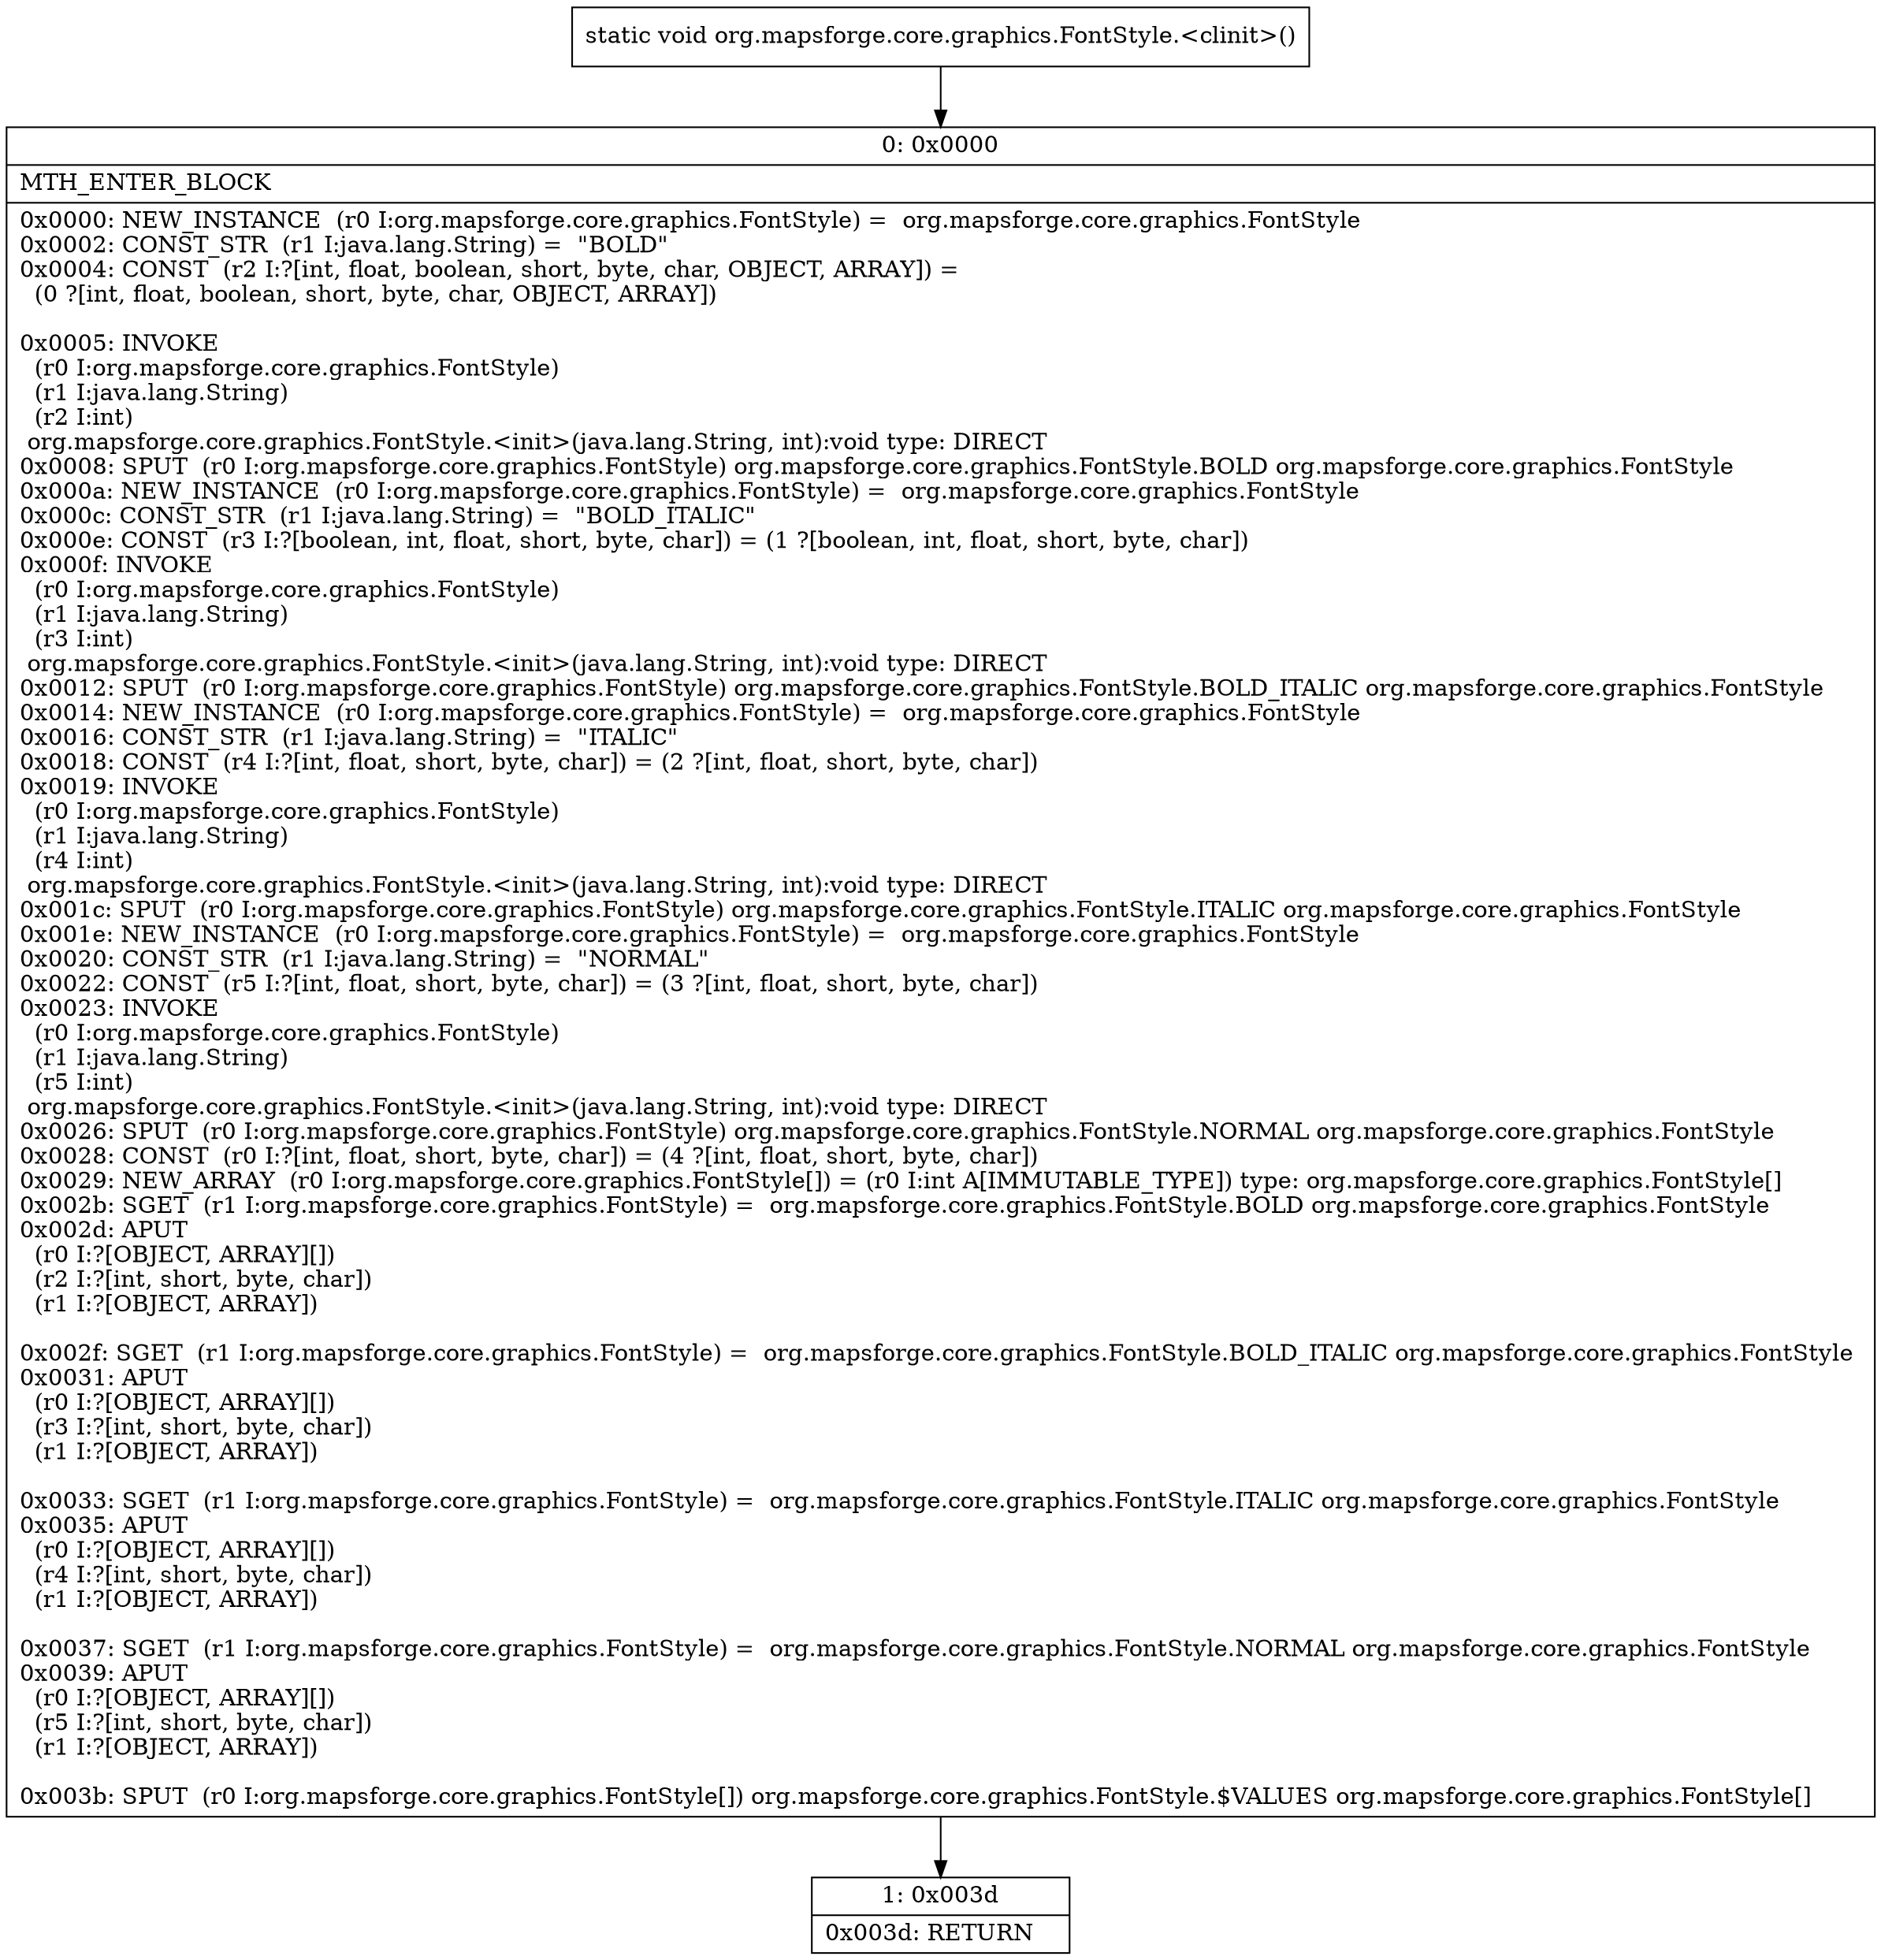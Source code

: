 digraph "CFG fororg.mapsforge.core.graphics.FontStyle.\<clinit\>()V" {
Node_0 [shape=record,label="{0\:\ 0x0000|MTH_ENTER_BLOCK\l|0x0000: NEW_INSTANCE  (r0 I:org.mapsforge.core.graphics.FontStyle) =  org.mapsforge.core.graphics.FontStyle \l0x0002: CONST_STR  (r1 I:java.lang.String) =  \"BOLD\" \l0x0004: CONST  (r2 I:?[int, float, boolean, short, byte, char, OBJECT, ARRAY]) = \l  (0 ?[int, float, boolean, short, byte, char, OBJECT, ARRAY])\l \l0x0005: INVOKE  \l  (r0 I:org.mapsforge.core.graphics.FontStyle)\l  (r1 I:java.lang.String)\l  (r2 I:int)\l org.mapsforge.core.graphics.FontStyle.\<init\>(java.lang.String, int):void type: DIRECT \l0x0008: SPUT  (r0 I:org.mapsforge.core.graphics.FontStyle) org.mapsforge.core.graphics.FontStyle.BOLD org.mapsforge.core.graphics.FontStyle \l0x000a: NEW_INSTANCE  (r0 I:org.mapsforge.core.graphics.FontStyle) =  org.mapsforge.core.graphics.FontStyle \l0x000c: CONST_STR  (r1 I:java.lang.String) =  \"BOLD_ITALIC\" \l0x000e: CONST  (r3 I:?[boolean, int, float, short, byte, char]) = (1 ?[boolean, int, float, short, byte, char]) \l0x000f: INVOKE  \l  (r0 I:org.mapsforge.core.graphics.FontStyle)\l  (r1 I:java.lang.String)\l  (r3 I:int)\l org.mapsforge.core.graphics.FontStyle.\<init\>(java.lang.String, int):void type: DIRECT \l0x0012: SPUT  (r0 I:org.mapsforge.core.graphics.FontStyle) org.mapsforge.core.graphics.FontStyle.BOLD_ITALIC org.mapsforge.core.graphics.FontStyle \l0x0014: NEW_INSTANCE  (r0 I:org.mapsforge.core.graphics.FontStyle) =  org.mapsforge.core.graphics.FontStyle \l0x0016: CONST_STR  (r1 I:java.lang.String) =  \"ITALIC\" \l0x0018: CONST  (r4 I:?[int, float, short, byte, char]) = (2 ?[int, float, short, byte, char]) \l0x0019: INVOKE  \l  (r0 I:org.mapsforge.core.graphics.FontStyle)\l  (r1 I:java.lang.String)\l  (r4 I:int)\l org.mapsforge.core.graphics.FontStyle.\<init\>(java.lang.String, int):void type: DIRECT \l0x001c: SPUT  (r0 I:org.mapsforge.core.graphics.FontStyle) org.mapsforge.core.graphics.FontStyle.ITALIC org.mapsforge.core.graphics.FontStyle \l0x001e: NEW_INSTANCE  (r0 I:org.mapsforge.core.graphics.FontStyle) =  org.mapsforge.core.graphics.FontStyle \l0x0020: CONST_STR  (r1 I:java.lang.String) =  \"NORMAL\" \l0x0022: CONST  (r5 I:?[int, float, short, byte, char]) = (3 ?[int, float, short, byte, char]) \l0x0023: INVOKE  \l  (r0 I:org.mapsforge.core.graphics.FontStyle)\l  (r1 I:java.lang.String)\l  (r5 I:int)\l org.mapsforge.core.graphics.FontStyle.\<init\>(java.lang.String, int):void type: DIRECT \l0x0026: SPUT  (r0 I:org.mapsforge.core.graphics.FontStyle) org.mapsforge.core.graphics.FontStyle.NORMAL org.mapsforge.core.graphics.FontStyle \l0x0028: CONST  (r0 I:?[int, float, short, byte, char]) = (4 ?[int, float, short, byte, char]) \l0x0029: NEW_ARRAY  (r0 I:org.mapsforge.core.graphics.FontStyle[]) = (r0 I:int A[IMMUTABLE_TYPE]) type: org.mapsforge.core.graphics.FontStyle[] \l0x002b: SGET  (r1 I:org.mapsforge.core.graphics.FontStyle) =  org.mapsforge.core.graphics.FontStyle.BOLD org.mapsforge.core.graphics.FontStyle \l0x002d: APUT  \l  (r0 I:?[OBJECT, ARRAY][])\l  (r2 I:?[int, short, byte, char])\l  (r1 I:?[OBJECT, ARRAY])\l \l0x002f: SGET  (r1 I:org.mapsforge.core.graphics.FontStyle) =  org.mapsforge.core.graphics.FontStyle.BOLD_ITALIC org.mapsforge.core.graphics.FontStyle \l0x0031: APUT  \l  (r0 I:?[OBJECT, ARRAY][])\l  (r3 I:?[int, short, byte, char])\l  (r1 I:?[OBJECT, ARRAY])\l \l0x0033: SGET  (r1 I:org.mapsforge.core.graphics.FontStyle) =  org.mapsforge.core.graphics.FontStyle.ITALIC org.mapsforge.core.graphics.FontStyle \l0x0035: APUT  \l  (r0 I:?[OBJECT, ARRAY][])\l  (r4 I:?[int, short, byte, char])\l  (r1 I:?[OBJECT, ARRAY])\l \l0x0037: SGET  (r1 I:org.mapsforge.core.graphics.FontStyle) =  org.mapsforge.core.graphics.FontStyle.NORMAL org.mapsforge.core.graphics.FontStyle \l0x0039: APUT  \l  (r0 I:?[OBJECT, ARRAY][])\l  (r5 I:?[int, short, byte, char])\l  (r1 I:?[OBJECT, ARRAY])\l \l0x003b: SPUT  (r0 I:org.mapsforge.core.graphics.FontStyle[]) org.mapsforge.core.graphics.FontStyle.$VALUES org.mapsforge.core.graphics.FontStyle[] \l}"];
Node_1 [shape=record,label="{1\:\ 0x003d|0x003d: RETURN   \l}"];
MethodNode[shape=record,label="{static void org.mapsforge.core.graphics.FontStyle.\<clinit\>() }"];
MethodNode -> Node_0;
Node_0 -> Node_1;
}

